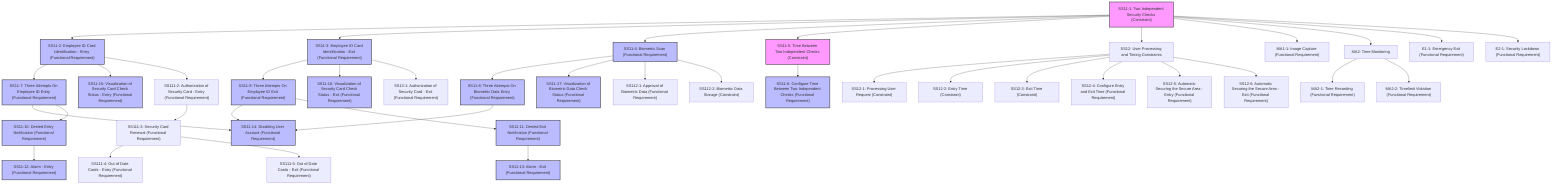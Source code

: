 flowchart TD
    %% MAIN SECURITY CONCEPT
    SS11_1["SS11-1: Two Independent Security Checks (Constraint)"]

    %% TWO SECURITY CHECKS
    SS11_1 --> SS11_2["SS11-2: Employee ID Card Identification - Entry (Functional Requirement)"]
    SS11_1 --> SS11_3["SS11-3: Employee ID Card Identification - Exit (Functional Requirement)"]
    SS11_1 --> SS11_4["SS11-4: Biometric Scan (Functional Requirement)"]
    SS11_1 --> SS11_5["SS11-5: Time Between Two Independent Checks (Constraint)"]
    SS11_5 --> SS11_6["SS11-6: Configure Time Between Two Independent Checks (Functional Requirement)"]

    %% CARD ATTEMPTS & FEEDBACK
    SS11_2 --> SS11_7["SS11-7: Three Attempts On Employee ID Entry (Functional Requirement)"]
    SS11_3 --> SS11_9["SS11-9: Three Attempts On Employee ID Exit (Functional Requirement)"]
    SS11_4 --> SS11_8["SS11-8: Three Attempts On Biometric Data Entry (Functional Requirement)"]

    SS11_7 --> SS11_14["SS11-14: Disabling User Account (Functional Requirement)"]
    SS11_8 --> SS11_14
    SS11_9 --> SS11_14

    %% DENIED ENTRY/EXIT HANDLING
    SS11_7 --> SS11_10["SS11-10: Denied Entry Notification (Functional Requirement)"]
    SS11_9 --> SS11_11["SS11-11: Denied Exit Notification (Functional Requirement)"]
    SS11_10 --> SS11_12["SS11-12: Alarm - Entry (Functional Requirement)"]
    SS11_11 --> SS11_13["SS11-13: Alarm - Exit (Functional Requirement)"]

    %% VISUAL FEEDBACK
    SS11_2 --> SS11_15["SS11-15: Visualization of Security Card Check Status - Entry (Functional Requirement)"]
    SS11_3 --> SS11_16["SS11-16: Visualization of Security Card Check Status - Exit (Functional Requirement)"]
    SS11_4 --> SS11_17["SS11-17: Visualization of Biometric Data Check Status (Functional Requirement)"]

    %% ADDITIONAL CARD AUTHORIZATION
    SS11_2 --> SS111_2["SS111-2: Authorization of Security Card - Entry (Functional Requirement)"]
    SS11_3 --> SS13_1["SS13-1: Authorization of Security Card - Exit (Functional Requirement)"]

    %% CARD VALIDITY
    SS111_2 --> SS111_3["SS111-3: Security Card Renewal (Functional Requirement)"]
    SS111_3 --> SS111_4["SS111-4: Out of Date Cards - Entry (Functional Requirement)"]
    SS111_3 --> SS111_5["SS111-5: Out of Date Cards - Exit (Functional Requirement)"]

    %% BIOMETRIC CHECKS
    SS11_4 --> SS112_1["SS112-1: Approval of Biometric Data (Functional Requirement)"]
    SS11_4 --> SS112_2["SS112-2: Biometric Data Storage (Constraint)"]

    %% USER PROCESSING AND TIMING
    SS12["SS12: User Processing and Timing Constraints"]
    SS12 --> SS12_1["SS12-1: Processing User Request (Constraint)"]
    SS12 --> SS12_2["SS12-2: Entry Time (Constraint)"]
    SS12 --> SS12_3["SS12-3: Exit Time (Constraint)"]
    SS12 --> SS12_4["SS12-4: Configure Entry and Exit Time (Functional Requirement)"]
    SS12 --> SS12_5["SS12-5: Automatic Securing the Secure Area - Entry (Functional Requirement)"]
    SS12 --> SS12_6["SS12-6: Automatic Securing the Secure Area - Exit (Functional Requirement)"]

    %% MONITORING ADDITIONS
    MA1_1["MA1-1: Image Capture (Functional Requirement)"]
    MA2["MA2: Time Monitoring"]
    MA2 --> MA2_1["MA2-1: Time Recording (Functional Requirement)"]
    MA2 --> MA2_2["MA2-2: Timelimit Violation (Functional Requirement)"]

    %% EMERGENCY OPERATIONS
    E1_1["E1-1: Emergency Exit (Functional Requirement)"]
    E2_1["E2-1: Security Lockdown (Functional Requirement)"]

    %% TOP-LEVEL CONNECTIONS
    SS11_1 --> SS12
    SS11_1 --> MA1_1
    SS11_1 --> MA2
    SS11_1 --> E1_1
    SS11_1 --> E2_1

classDef constraint fill:#f9f,stroke:#333,stroke-width:2px;
classDef functional fill:#bbf,stroke:#333,stroke-width:2px;

class SS11_1,SS11_5 constraint
class SS11_2,SS11_3,SS11_4,SS11_6,SS11_7,SS11_8,SS11_9,SS11_10,SS11_11,SS11_12,SS11_13,SS11_14,SS11_15,SS11_16,SS11_17 functional